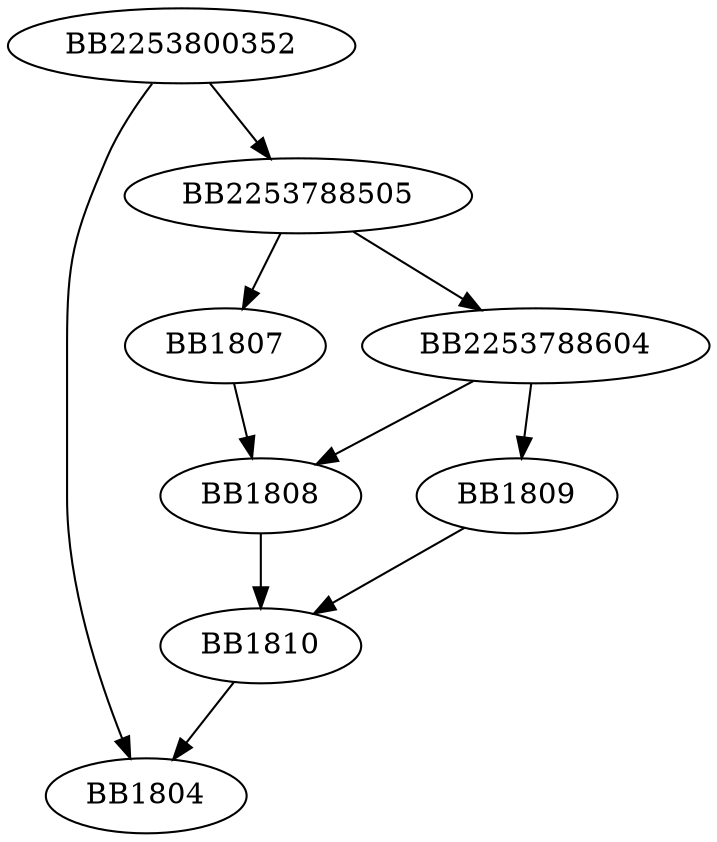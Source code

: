 digraph G{
	BB2253800352->BB1804;
	BB2253800352->BB2253788505;
	BB2253788505->BB2253788604;
	BB2253788505->BB1807;
	BB1807->BB1808;
	BB2253788604->BB1809;
	BB2253788604->BB1808;
	BB1809->BB1810;
	BB1808->BB1810;
	BB1810->BB1804;
}
